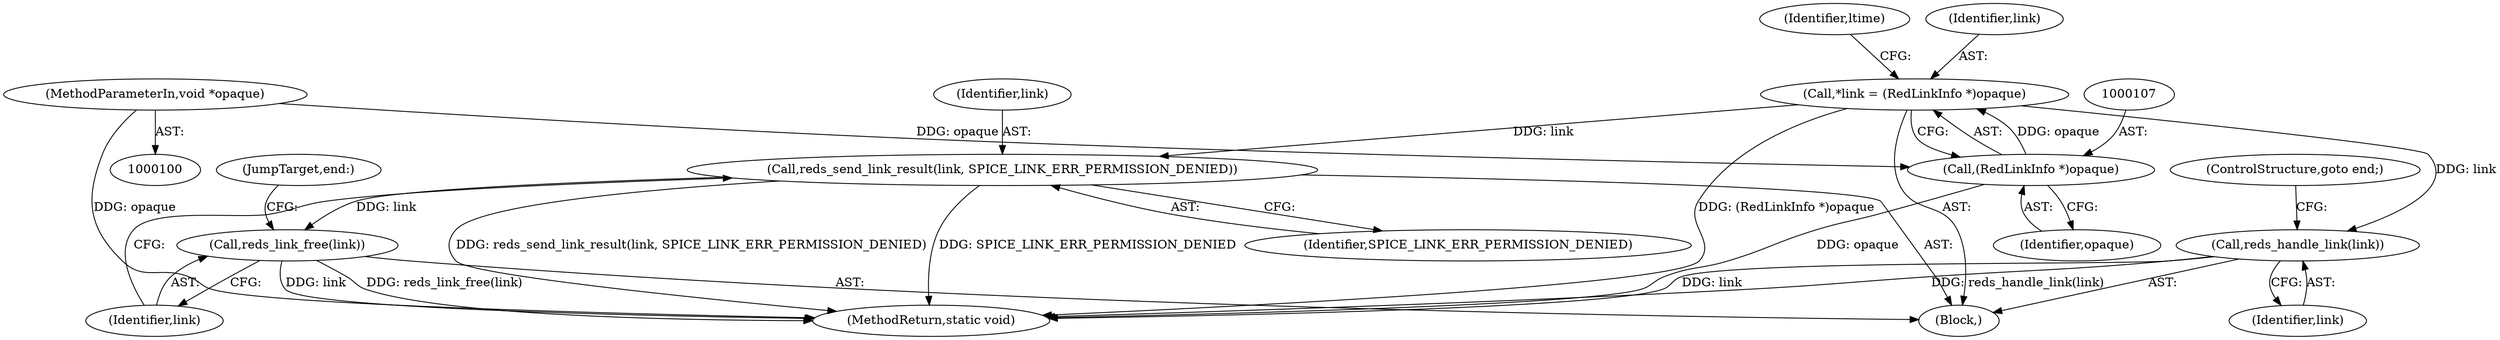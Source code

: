 digraph "0_spice_8af619009660b24e0b41ad26b30289eea288fcc2@pointer" {
"1000104" [label="(Call,*link = (RedLinkInfo *)opaque)"];
"1000106" [label="(Call,(RedLinkInfo *)opaque)"];
"1000101" [label="(MethodParameterIn,void *opaque)"];
"1000234" [label="(Call,reds_handle_link(link))"];
"1000238" [label="(Call,reds_send_link_result(link, SPICE_LINK_ERR_PERMISSION_DENIED))"];
"1000241" [label="(Call,reds_link_free(link))"];
"1000238" [label="(Call,reds_send_link_result(link, SPICE_LINK_ERR_PERMISSION_DENIED))"];
"1000239" [label="(Identifier,link)"];
"1000240" [label="(Identifier,SPICE_LINK_ERR_PERMISSION_DENIED)"];
"1000104" [label="(Call,*link = (RedLinkInfo *)opaque)"];
"1000114" [label="(Identifier,ltime)"];
"1000236" [label="(ControlStructure,goto end;)"];
"1000242" [label="(Identifier,link)"];
"1000234" [label="(Call,reds_handle_link(link))"];
"1000105" [label="(Identifier,link)"];
"1000243" [label="(JumpTarget,end:)"];
"1000246" [label="(MethodReturn,static void)"];
"1000106" [label="(Call,(RedLinkInfo *)opaque)"];
"1000102" [label="(Block,)"];
"1000101" [label="(MethodParameterIn,void *opaque)"];
"1000235" [label="(Identifier,link)"];
"1000108" [label="(Identifier,opaque)"];
"1000241" [label="(Call,reds_link_free(link))"];
"1000104" -> "1000102"  [label="AST: "];
"1000104" -> "1000106"  [label="CFG: "];
"1000105" -> "1000104"  [label="AST: "];
"1000106" -> "1000104"  [label="AST: "];
"1000114" -> "1000104"  [label="CFG: "];
"1000104" -> "1000246"  [label="DDG: (RedLinkInfo *)opaque"];
"1000106" -> "1000104"  [label="DDG: opaque"];
"1000104" -> "1000234"  [label="DDG: link"];
"1000104" -> "1000238"  [label="DDG: link"];
"1000106" -> "1000108"  [label="CFG: "];
"1000107" -> "1000106"  [label="AST: "];
"1000108" -> "1000106"  [label="AST: "];
"1000106" -> "1000246"  [label="DDG: opaque"];
"1000101" -> "1000106"  [label="DDG: opaque"];
"1000101" -> "1000100"  [label="AST: "];
"1000101" -> "1000246"  [label="DDG: opaque"];
"1000234" -> "1000102"  [label="AST: "];
"1000234" -> "1000235"  [label="CFG: "];
"1000235" -> "1000234"  [label="AST: "];
"1000236" -> "1000234"  [label="CFG: "];
"1000234" -> "1000246"  [label="DDG: link"];
"1000234" -> "1000246"  [label="DDG: reds_handle_link(link)"];
"1000238" -> "1000102"  [label="AST: "];
"1000238" -> "1000240"  [label="CFG: "];
"1000239" -> "1000238"  [label="AST: "];
"1000240" -> "1000238"  [label="AST: "];
"1000242" -> "1000238"  [label="CFG: "];
"1000238" -> "1000246"  [label="DDG: SPICE_LINK_ERR_PERMISSION_DENIED"];
"1000238" -> "1000246"  [label="DDG: reds_send_link_result(link, SPICE_LINK_ERR_PERMISSION_DENIED)"];
"1000238" -> "1000241"  [label="DDG: link"];
"1000241" -> "1000102"  [label="AST: "];
"1000241" -> "1000242"  [label="CFG: "];
"1000242" -> "1000241"  [label="AST: "];
"1000243" -> "1000241"  [label="CFG: "];
"1000241" -> "1000246"  [label="DDG: link"];
"1000241" -> "1000246"  [label="DDG: reds_link_free(link)"];
}
